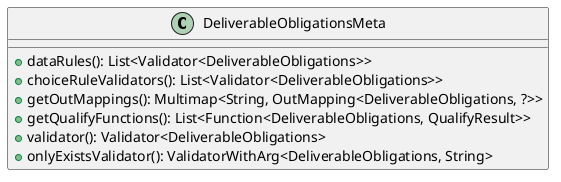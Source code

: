 @startuml

    class DeliverableObligationsMeta [[DeliverableObligationsMeta.html]] {
        +dataRules(): List<Validator<DeliverableObligations>>
        +choiceRuleValidators(): List<Validator<DeliverableObligations>>
        +getOutMappings(): Multimap<String, OutMapping<DeliverableObligations, ?>>
        +getQualifyFunctions(): List<Function<DeliverableObligations, QualifyResult>>
        +validator(): Validator<DeliverableObligations>
        +onlyExistsValidator(): ValidatorWithArg<DeliverableObligations, String>
    }

@enduml
